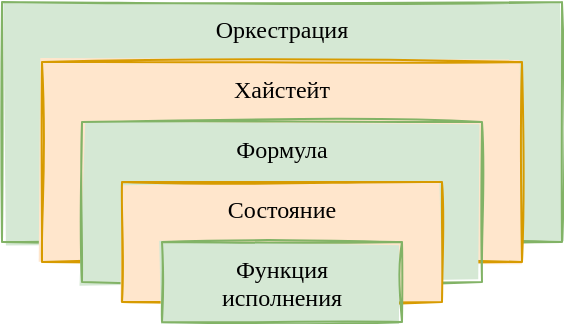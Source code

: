 <mxfile version="14.9.6" type="device"><diagram id="R5QjS2jrbQaCTxjQkV8K" name="Страница 1"><mxGraphModel dx="1422" dy="805" grid="1" gridSize="10" guides="1" tooltips="1" connect="1" arrows="1" fold="1" page="1" pageScale="1" pageWidth="1600" pageHeight="900" background="none" math="0" shadow="0"><root><mxCell id="0"/><mxCell id="1" parent="0"/><mxCell id="scwCMjHarw5ILkYr5Orh-5" value="Оркестрация" style="rounded=0;whiteSpace=wrap;html=1;verticalAlign=top;sketch=1;fontFamily=Comic Relief;fillStyle=solid;fillColor=#d5e8d4;strokeColor=#82b366;shadow=0;glass=0;" parent="1" vertex="1"><mxGeometry x="440" y="360" width="280" height="120" as="geometry"/></mxCell><mxCell id="scwCMjHarw5ILkYr5Orh-4" value="Хайстейт" style="rounded=0;whiteSpace=wrap;html=1;verticalAlign=top;sketch=1;fontFamily=Comic Relief;fillStyle=solid;fillColor=#ffe6cc;strokeColor=#d79b00;shadow=0;glass=0;" parent="1" vertex="1"><mxGeometry x="460" y="390" width="240" height="100" as="geometry"/></mxCell><mxCell id="scwCMjHarw5ILkYr5Orh-3" value="Формула" style="rounded=0;whiteSpace=wrap;html=1;verticalAlign=top;sketch=1;fontFamily=Comic Relief;fillStyle=solid;fillColor=#d5e8d4;strokeColor=#82b366;shadow=0;glass=0;" parent="1" vertex="1"><mxGeometry x="480" y="420" width="200" height="80" as="geometry"/></mxCell><mxCell id="scwCMjHarw5ILkYr5Orh-2" value="Состояние" style="rounded=0;whiteSpace=wrap;html=1;verticalAlign=top;sketch=1;fontFamily=Comic Relief;fillStyle=solid;fillColor=#ffe6cc;strokeColor=#d79b00;shadow=0;glass=0;" parent="1" vertex="1"><mxGeometry x="500" y="450" width="160" height="60" as="geometry"/></mxCell><mxCell id="scwCMjHarw5ILkYr5Orh-1" value="Функция&lt;br&gt;исполнения" style="rounded=0;whiteSpace=wrap;html=1;verticalAlign=top;sketch=1;fontFamily=Comic Relief;strokeColor=#82b366;fillStyle=solid;fillColor=#d5e8d4;shadow=0;glass=0;" parent="1" vertex="1"><mxGeometry x="520" y="480" width="120" height="40" as="geometry"/></mxCell></root></mxGraphModel></diagram></mxfile>